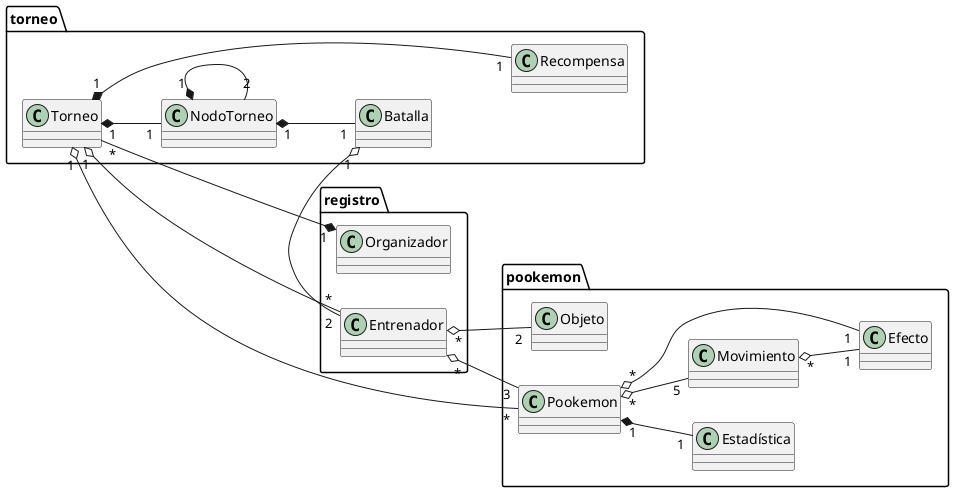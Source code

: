@startuml diagrama de clases

left to right direction

package "registro" {
    class Entrenador {

    }

    class Organizador {

    }

}

package "pookemon" {
    class Pookemon {

    }

    class Estadística {

    }

    class Movimiento {

    }

    class Objeto{

    }

    class Efecto{

    }

}

package "torneo" {
    class Batalla {

    }

    class NodoTorneo {
      
    }

    class Torneo {
    
    }

    class Recompensa {
      
    }
}

Entrenador "*" o-- "3" Pookemon 
Entrenador "*" o-- "2" Objeto

Pookemon "*" o-- "5" Movimiento
Pookemon "1" *-- "1" Estadística
Pookemon "*" o-- "1" Efecto
Movimiento "*" o-- "1" Efecto



Organizador "1" *-- "*" Torneo

Torneo "1" o--- "*" Entrenador
Torneo "1" o-- "*" Pookemon
Torneo "1" *---- "1" Recompensa
Torneo "1" *-- "1" NodoTorneo


NodoTorneo "1" *-- "2" NodoTorneo
NodoTorneo "1" *-- "1" Batalla

Batalla "1" o-- "2" Entrenador


@enduml

